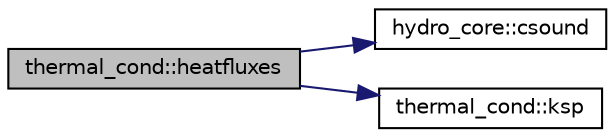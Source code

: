 digraph "thermal_cond::heatfluxes"
{
  edge [fontname="Helvetica",fontsize="10",labelfontname="Helvetica",labelfontsize="10"];
  node [fontname="Helvetica",fontsize="10",shape=record];
  rankdir="LR";
  Node1 [label="thermal_cond::heatfluxes",height=0.2,width=0.4,color="black", fillcolor="grey75", style="filled", fontcolor="black"];
  Node1 -> Node2 [color="midnightblue",fontsize="10",style="solid",fontname="Helvetica"];
  Node2 [label="hydro_core::csound",height=0.2,width=0.4,color="black", fillcolor="white", style="filled",URL="$namespacehydro__core.html#a27cb7ddb40cc0226e0139bd9eba42dfa",tooltip="Computes the sound speed. "];
  Node1 -> Node3 [color="midnightblue",fontsize="10",style="solid",fontname="Helvetica"];
  Node3 [label="thermal_cond::ksp",height=0.2,width=0.4,color="black", fillcolor="white", style="filled",URL="$namespacethermal__cond.html#ab3978fb62e485cf71d7c83e779e92615",tooltip="Spitzer conductivity. "];
}
